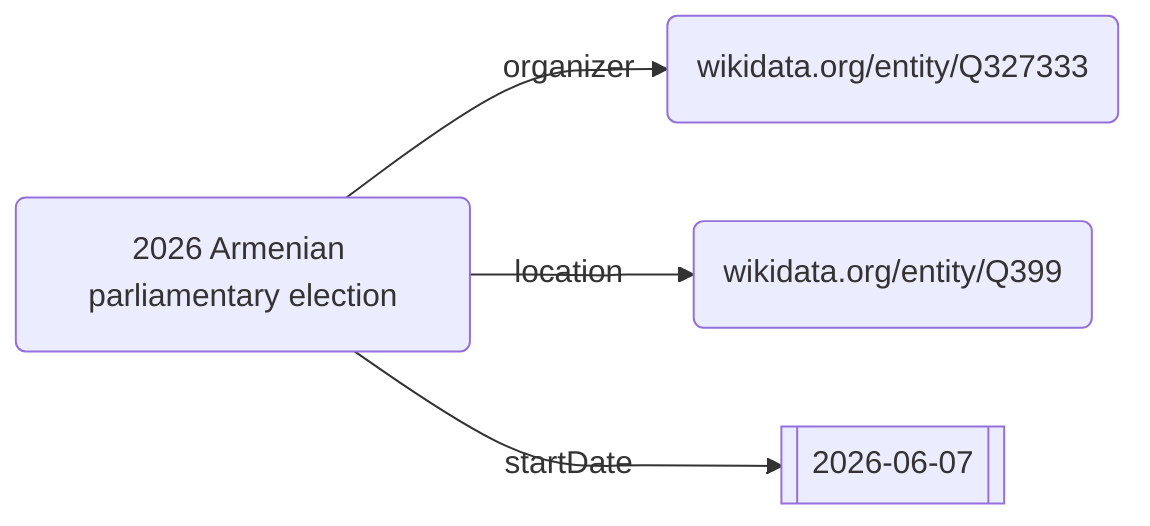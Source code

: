 graph LR
  https___dbpedia_org_resource_2026_Armenian_parliamentary_election("2026 Armenian parliamentary election")
  click https___dbpedia_org_resource_2026_Armenian_parliamentary_election "https://dbpedia.org/resource/2026_Armenian_parliamentary_election"
  https___www_wikidata_org_entity_Q327333("wikidata.org/entity/Q327333")
  click https___www_wikidata_org_entity_Q327333 "https://www.wikidata.org/entity/Q327333"
  https___dbpedia_org_resource_2026_Armenian_parliamentary_election("2026 Armenian parliamentary election")
  click https___dbpedia_org_resource_2026_Armenian_parliamentary_election "https://dbpedia.org/resource/2026_Armenian_parliamentary_election"
  https___www_wikidata_org_entity_Q399("wikidata.org/entity/Q399")
  click https___www_wikidata_org_entity_Q399 "https://www.wikidata.org/entity/Q399"
  https___dbpedia_org_resource_2026_Armenian_parliamentary_election("2026 Armenian parliamentary election")
  click https___dbpedia_org_resource_2026_Armenian_parliamentary_election "https://dbpedia.org/resource/2026_Armenian_parliamentary_election"
  Literal-4f44311cabca43f74f8b0946aacdb026[["2026-06-07"]]
  https___dbpedia_org_resource_2026_Armenian_parliamentary_election --- 8ef2cef7e0174d248c80583e06635f73(["organizer"])--> https___www_wikidata_org_entity_Q327333
  click 8ef2cef7e0174d248c80583e06635f73 "https://schema.org/organizer"
  class 8ef2cef7e0174d248c80583e06635f73 predicate
  https___dbpedia_org_resource_2026_Armenian_parliamentary_election --- 800d9d0c8f543457d0e9c3ab2ad6b6d5(["location"])--> https___www_wikidata_org_entity_Q399
  click 800d9d0c8f543457d0e9c3ab2ad6b6d5 "https://schema.org/location"
  class 800d9d0c8f543457d0e9c3ab2ad6b6d5 predicate
  https___dbpedia_org_resource_2026_Armenian_parliamentary_election --- 936fe9463f3e68a88f32ed19508e0164(["startDate"])--> Literal-4f44311cabca43f74f8b0946aacdb026
  click 936fe9463f3e68a88f32ed19508e0164 "https://schema.org/startDate"
  class 936fe9463f3e68a88f32ed19508e0164 predicate
  classDef predicate fill:none,stroke:none,stroke-width:0px;